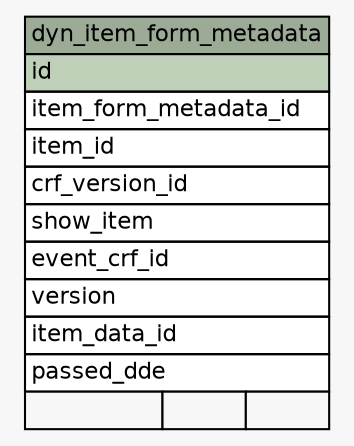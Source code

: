 // dot 2.28.0 on Windows Vista 6.0
// SchemaSpy rev 590
digraph "dyn_item_form_metadata" {
  graph [
    rankdir="RL"
    bgcolor="#f7f7f7"
    nodesep="0.18"
    ranksep="0.46"
    fontname="Helvetica"
    fontsize="11"
  ];
  node [
    fontname="Helvetica"
    fontsize="11"
    shape="plaintext"
  ];
  edge [
    arrowsize="0.8"
  ];
  "dyn_item_form_metadata" [
    label=<
    <TABLE BORDER="0" CELLBORDER="1" CELLSPACING="0" BGCOLOR="#ffffff">
      <TR><TD COLSPAN="3" BGCOLOR="#9bab96" ALIGN="CENTER">dyn_item_form_metadata</TD></TR>
      <TR><TD PORT="id" COLSPAN="3" BGCOLOR="#bed1b8" ALIGN="LEFT">id</TD></TR>
      <TR><TD PORT="item_form_metadata_id" COLSPAN="3" ALIGN="LEFT">item_form_metadata_id</TD></TR>
      <TR><TD PORT="item_id" COLSPAN="3" ALIGN="LEFT">item_id</TD></TR>
      <TR><TD PORT="crf_version_id" COLSPAN="3" ALIGN="LEFT">crf_version_id</TD></TR>
      <TR><TD PORT="show_item" COLSPAN="3" ALIGN="LEFT">show_item</TD></TR>
      <TR><TD PORT="event_crf_id" COLSPAN="3" ALIGN="LEFT">event_crf_id</TD></TR>
      <TR><TD PORT="version" COLSPAN="3" ALIGN="LEFT">version</TD></TR>
      <TR><TD PORT="item_data_id" COLSPAN="3" ALIGN="LEFT">item_data_id</TD></TR>
      <TR><TD PORT="passed_dde" COLSPAN="3" ALIGN="LEFT">passed_dde</TD></TR>
      <TR><TD ALIGN="LEFT" BGCOLOR="#f7f7f7">  </TD><TD ALIGN="RIGHT" BGCOLOR="#f7f7f7">  </TD><TD ALIGN="RIGHT" BGCOLOR="#f7f7f7">  </TD></TR>
    </TABLE>>
    URL="tables/dyn_item_form_metadata.html"
    tooltip="dyn_item_form_metadata"
  ];
}
